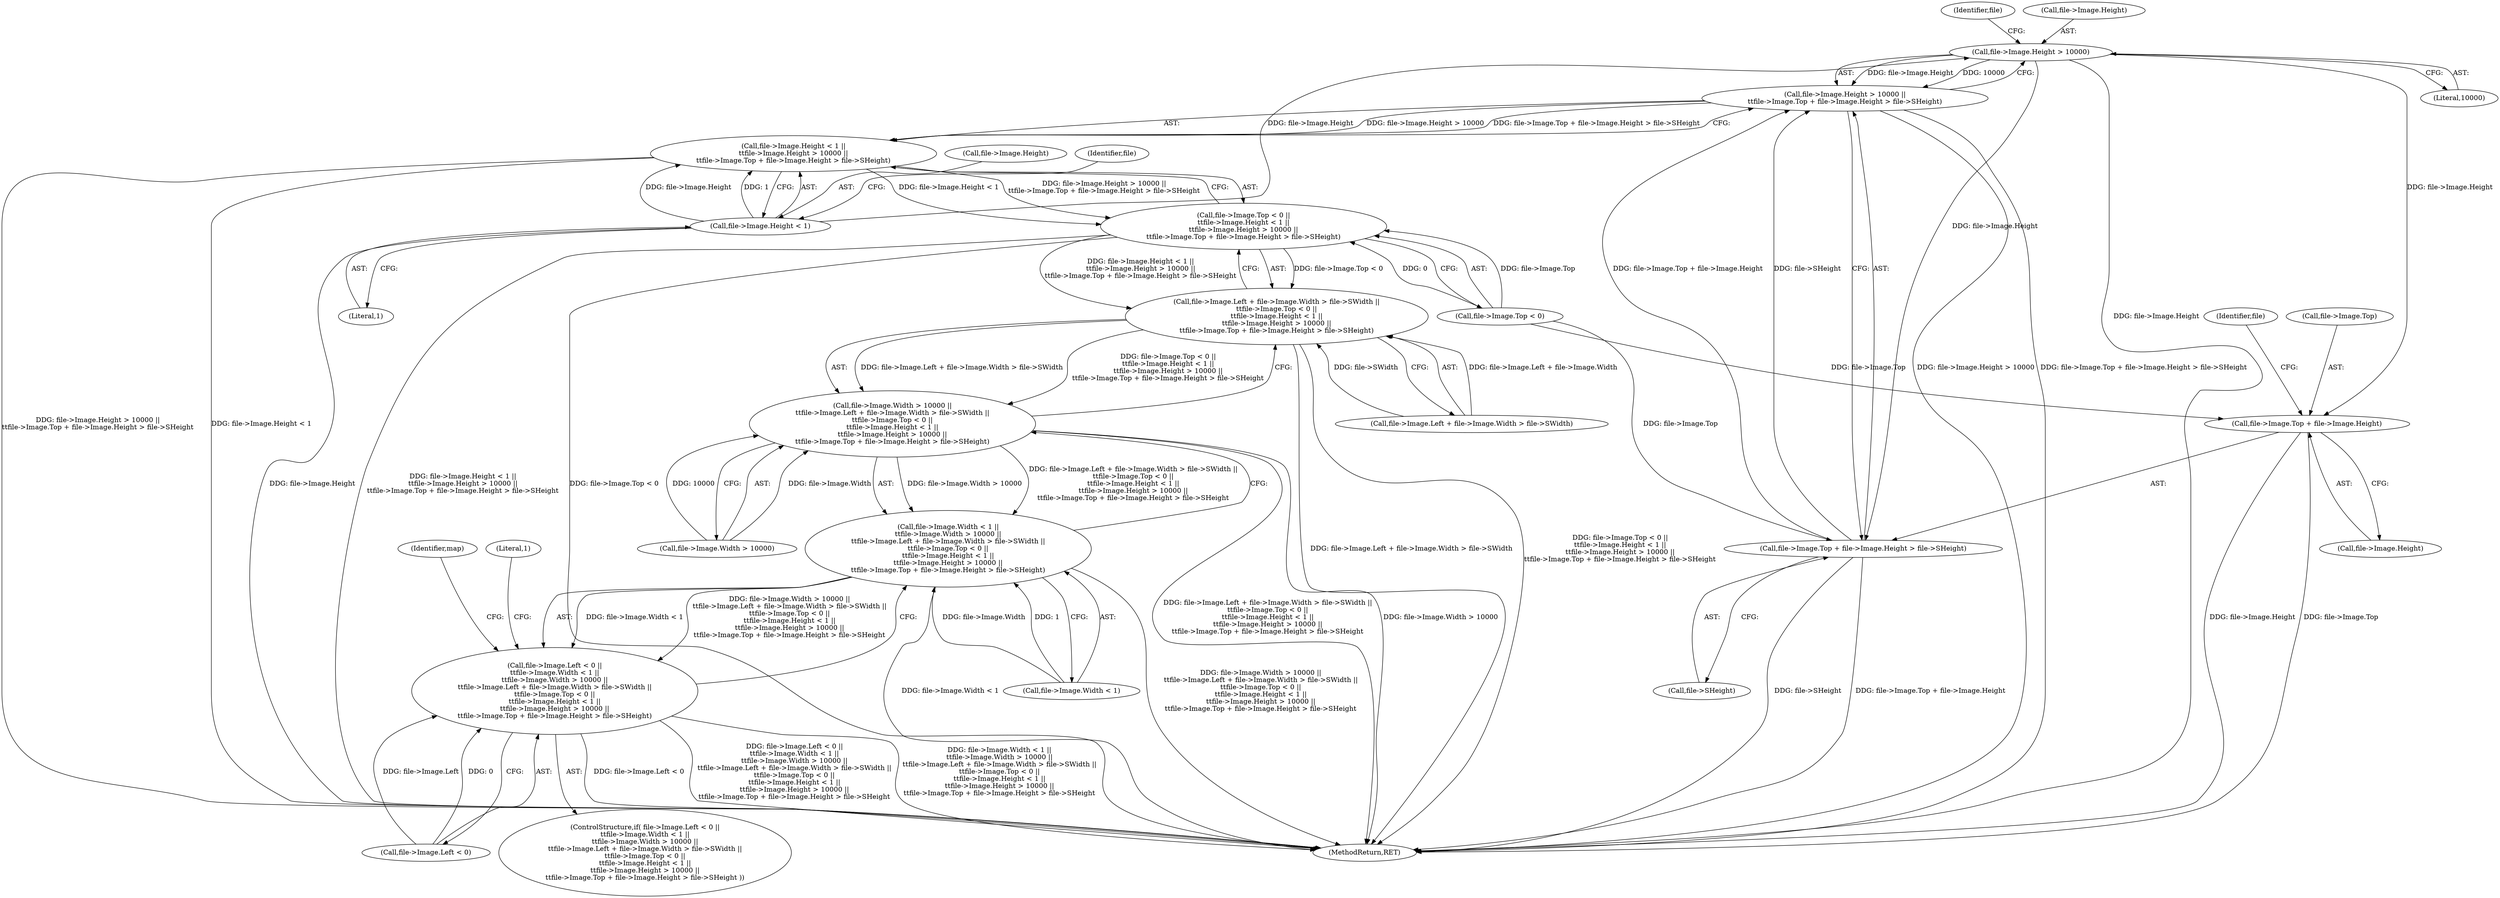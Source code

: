 digraph "0_libvips_ce684dd008532ea0bf9d4a1d89bacb35f4a83f4d@pointer" {
"1000187" [label="(Call,file->Image.Height > 10000)"];
"1000179" [label="(Call,file->Image.Height < 1)"];
"1000186" [label="(Call,file->Image.Height > 10000 ||\n\t\tfile->Image.Top + file->Image.Height > file->SHeight)"];
"1000178" [label="(Call,file->Image.Height < 1 ||\n\t\tfile->Image.Height > 10000 ||\n\t\tfile->Image.Top + file->Image.Height > file->SHeight)"];
"1000170" [label="(Call,file->Image.Top < 0 ||\n\t\tfile->Image.Height < 1 ||\n\t\tfile->Image.Height > 10000 ||\n\t\tfile->Image.Top + file->Image.Height > file->SHeight)"];
"1000154" [label="(Call,file->Image.Left + file->Image.Width > file->SWidth ||\n\t\tfile->Image.Top < 0 ||\n\t\tfile->Image.Height < 1 ||\n\t\tfile->Image.Height > 10000 ||\n\t\tfile->Image.Top + file->Image.Height > file->SHeight)"];
"1000146" [label="(Call,file->Image.Width > 10000 ||\n\t\tfile->Image.Left + file->Image.Width > file->SWidth ||\n\t\tfile->Image.Top < 0 ||\n\t\tfile->Image.Height < 1 ||\n\t\tfile->Image.Height > 10000 ||\n\t\tfile->Image.Top + file->Image.Height > file->SHeight)"];
"1000138" [label="(Call,file->Image.Width < 1 ||\n\t\tfile->Image.Width > 10000 ||\n\t\tfile->Image.Left + file->Image.Width > file->SWidth ||\n\t\tfile->Image.Top < 0 ||\n\t\tfile->Image.Height < 1 ||\n\t\tfile->Image.Height > 10000 ||\n\t\tfile->Image.Top + file->Image.Height > file->SHeight)"];
"1000130" [label="(Call,file->Image.Left < 0 ||\n\t\tfile->Image.Width < 1 ||\n\t\tfile->Image.Width > 10000 ||\n\t\tfile->Image.Left + file->Image.Width > file->SWidth ||\n\t\tfile->Image.Top < 0 ||\n\t\tfile->Image.Height < 1 ||\n\t\tfile->Image.Height > 10000 ||\n\t\tfile->Image.Top + file->Image.Height > file->SHeight)"];
"1000194" [label="(Call,file->Image.Top + file->Image.Height > file->SHeight)"];
"1000195" [label="(Call,file->Image.Top + file->Image.Height)"];
"1000214" [label="(Identifier,map)"];
"1000193" [label="(Literal,10000)"];
"1000170" [label="(Call,file->Image.Top < 0 ||\n\t\tfile->Image.Height < 1 ||\n\t\tfile->Image.Height > 10000 ||\n\t\tfile->Image.Top + file->Image.Height > file->SHeight)"];
"1000130" [label="(Call,file->Image.Left < 0 ||\n\t\tfile->Image.Width < 1 ||\n\t\tfile->Image.Width > 10000 ||\n\t\tfile->Image.Left + file->Image.Width > file->SWidth ||\n\t\tfile->Image.Top < 0 ||\n\t\tfile->Image.Height < 1 ||\n\t\tfile->Image.Height > 10000 ||\n\t\tfile->Image.Top + file->Image.Height > file->SHeight)"];
"1000139" [label="(Call,file->Image.Width < 1)"];
"1000129" [label="(ControlStructure,if( file->Image.Left < 0 ||\n\t\tfile->Image.Width < 1 ||\n\t\tfile->Image.Width > 10000 ||\n\t\tfile->Image.Left + file->Image.Width > file->SWidth ||\n\t\tfile->Image.Top < 0 ||\n\t\tfile->Image.Height < 1 ||\n\t\tfile->Image.Height > 10000 ||\n\t\tfile->Image.Top + file->Image.Height > file->SHeight ))"];
"1000207" [label="(Identifier,file)"];
"1000212" [label="(Literal,1)"];
"1000201" [label="(Call,file->Image.Height)"];
"1000180" [label="(Call,file->Image.Height)"];
"1000171" [label="(Call,file->Image.Top < 0)"];
"1000155" [label="(Call,file->Image.Left + file->Image.Width > file->SWidth)"];
"1000206" [label="(Call,file->SHeight)"];
"1000303" [label="(MethodReturn,RET)"];
"1000186" [label="(Call,file->Image.Height > 10000 ||\n\t\tfile->Image.Top + file->Image.Height > file->SHeight)"];
"1000185" [label="(Literal,1)"];
"1000147" [label="(Call,file->Image.Width > 10000)"];
"1000198" [label="(Identifier,file)"];
"1000187" [label="(Call,file->Image.Height > 10000)"];
"1000188" [label="(Call,file->Image.Height)"];
"1000196" [label="(Call,file->Image.Top)"];
"1000190" [label="(Identifier,file)"];
"1000178" [label="(Call,file->Image.Height < 1 ||\n\t\tfile->Image.Height > 10000 ||\n\t\tfile->Image.Top + file->Image.Height > file->SHeight)"];
"1000138" [label="(Call,file->Image.Width < 1 ||\n\t\tfile->Image.Width > 10000 ||\n\t\tfile->Image.Left + file->Image.Width > file->SWidth ||\n\t\tfile->Image.Top < 0 ||\n\t\tfile->Image.Height < 1 ||\n\t\tfile->Image.Height > 10000 ||\n\t\tfile->Image.Top + file->Image.Height > file->SHeight)"];
"1000131" [label="(Call,file->Image.Left < 0)"];
"1000179" [label="(Call,file->Image.Height < 1)"];
"1000195" [label="(Call,file->Image.Top + file->Image.Height)"];
"1000146" [label="(Call,file->Image.Width > 10000 ||\n\t\tfile->Image.Left + file->Image.Width > file->SWidth ||\n\t\tfile->Image.Top < 0 ||\n\t\tfile->Image.Height < 1 ||\n\t\tfile->Image.Height > 10000 ||\n\t\tfile->Image.Top + file->Image.Height > file->SHeight)"];
"1000154" [label="(Call,file->Image.Left + file->Image.Width > file->SWidth ||\n\t\tfile->Image.Top < 0 ||\n\t\tfile->Image.Height < 1 ||\n\t\tfile->Image.Height > 10000 ||\n\t\tfile->Image.Top + file->Image.Height > file->SHeight)"];
"1000194" [label="(Call,file->Image.Top + file->Image.Height > file->SHeight)"];
"1000187" -> "1000186"  [label="AST: "];
"1000187" -> "1000193"  [label="CFG: "];
"1000188" -> "1000187"  [label="AST: "];
"1000193" -> "1000187"  [label="AST: "];
"1000198" -> "1000187"  [label="CFG: "];
"1000186" -> "1000187"  [label="CFG: "];
"1000187" -> "1000303"  [label="DDG: file->Image.Height"];
"1000187" -> "1000186"  [label="DDG: file->Image.Height"];
"1000187" -> "1000186"  [label="DDG: 10000"];
"1000179" -> "1000187"  [label="DDG: file->Image.Height"];
"1000187" -> "1000194"  [label="DDG: file->Image.Height"];
"1000187" -> "1000195"  [label="DDG: file->Image.Height"];
"1000179" -> "1000178"  [label="AST: "];
"1000179" -> "1000185"  [label="CFG: "];
"1000180" -> "1000179"  [label="AST: "];
"1000185" -> "1000179"  [label="AST: "];
"1000190" -> "1000179"  [label="CFG: "];
"1000178" -> "1000179"  [label="CFG: "];
"1000179" -> "1000303"  [label="DDG: file->Image.Height"];
"1000179" -> "1000178"  [label="DDG: file->Image.Height"];
"1000179" -> "1000178"  [label="DDG: 1"];
"1000186" -> "1000178"  [label="AST: "];
"1000186" -> "1000194"  [label="CFG: "];
"1000194" -> "1000186"  [label="AST: "];
"1000178" -> "1000186"  [label="CFG: "];
"1000186" -> "1000303"  [label="DDG: file->Image.Height > 10000"];
"1000186" -> "1000303"  [label="DDG: file->Image.Top + file->Image.Height > file->SHeight"];
"1000186" -> "1000178"  [label="DDG: file->Image.Height > 10000"];
"1000186" -> "1000178"  [label="DDG: file->Image.Top + file->Image.Height > file->SHeight"];
"1000194" -> "1000186"  [label="DDG: file->Image.Top + file->Image.Height"];
"1000194" -> "1000186"  [label="DDG: file->SHeight"];
"1000178" -> "1000170"  [label="AST: "];
"1000170" -> "1000178"  [label="CFG: "];
"1000178" -> "1000303"  [label="DDG: file->Image.Height > 10000 ||\n\t\tfile->Image.Top + file->Image.Height > file->SHeight"];
"1000178" -> "1000303"  [label="DDG: file->Image.Height < 1"];
"1000178" -> "1000170"  [label="DDG: file->Image.Height < 1"];
"1000178" -> "1000170"  [label="DDG: file->Image.Height > 10000 ||\n\t\tfile->Image.Top + file->Image.Height > file->SHeight"];
"1000170" -> "1000154"  [label="AST: "];
"1000170" -> "1000171"  [label="CFG: "];
"1000171" -> "1000170"  [label="AST: "];
"1000154" -> "1000170"  [label="CFG: "];
"1000170" -> "1000303"  [label="DDG: file->Image.Height < 1 ||\n\t\tfile->Image.Height > 10000 ||\n\t\tfile->Image.Top + file->Image.Height > file->SHeight"];
"1000170" -> "1000303"  [label="DDG: file->Image.Top < 0"];
"1000170" -> "1000154"  [label="DDG: file->Image.Top < 0"];
"1000170" -> "1000154"  [label="DDG: file->Image.Height < 1 ||\n\t\tfile->Image.Height > 10000 ||\n\t\tfile->Image.Top + file->Image.Height > file->SHeight"];
"1000171" -> "1000170"  [label="DDG: file->Image.Top"];
"1000171" -> "1000170"  [label="DDG: 0"];
"1000154" -> "1000146"  [label="AST: "];
"1000154" -> "1000155"  [label="CFG: "];
"1000155" -> "1000154"  [label="AST: "];
"1000146" -> "1000154"  [label="CFG: "];
"1000154" -> "1000303"  [label="DDG: file->Image.Left + file->Image.Width > file->SWidth"];
"1000154" -> "1000303"  [label="DDG: file->Image.Top < 0 ||\n\t\tfile->Image.Height < 1 ||\n\t\tfile->Image.Height > 10000 ||\n\t\tfile->Image.Top + file->Image.Height > file->SHeight"];
"1000154" -> "1000146"  [label="DDG: file->Image.Left + file->Image.Width > file->SWidth"];
"1000154" -> "1000146"  [label="DDG: file->Image.Top < 0 ||\n\t\tfile->Image.Height < 1 ||\n\t\tfile->Image.Height > 10000 ||\n\t\tfile->Image.Top + file->Image.Height > file->SHeight"];
"1000155" -> "1000154"  [label="DDG: file->Image.Left + file->Image.Width"];
"1000155" -> "1000154"  [label="DDG: file->SWidth"];
"1000146" -> "1000138"  [label="AST: "];
"1000146" -> "1000147"  [label="CFG: "];
"1000147" -> "1000146"  [label="AST: "];
"1000138" -> "1000146"  [label="CFG: "];
"1000146" -> "1000303"  [label="DDG: file->Image.Left + file->Image.Width > file->SWidth ||\n\t\tfile->Image.Top < 0 ||\n\t\tfile->Image.Height < 1 ||\n\t\tfile->Image.Height > 10000 ||\n\t\tfile->Image.Top + file->Image.Height > file->SHeight"];
"1000146" -> "1000303"  [label="DDG: file->Image.Width > 10000"];
"1000146" -> "1000138"  [label="DDG: file->Image.Width > 10000"];
"1000146" -> "1000138"  [label="DDG: file->Image.Left + file->Image.Width > file->SWidth ||\n\t\tfile->Image.Top < 0 ||\n\t\tfile->Image.Height < 1 ||\n\t\tfile->Image.Height > 10000 ||\n\t\tfile->Image.Top + file->Image.Height > file->SHeight"];
"1000147" -> "1000146"  [label="DDG: file->Image.Width"];
"1000147" -> "1000146"  [label="DDG: 10000"];
"1000138" -> "1000130"  [label="AST: "];
"1000138" -> "1000139"  [label="CFG: "];
"1000139" -> "1000138"  [label="AST: "];
"1000130" -> "1000138"  [label="CFG: "];
"1000138" -> "1000303"  [label="DDG: file->Image.Width < 1"];
"1000138" -> "1000303"  [label="DDG: file->Image.Width > 10000 ||\n\t\tfile->Image.Left + file->Image.Width > file->SWidth ||\n\t\tfile->Image.Top < 0 ||\n\t\tfile->Image.Height < 1 ||\n\t\tfile->Image.Height > 10000 ||\n\t\tfile->Image.Top + file->Image.Height > file->SHeight"];
"1000138" -> "1000130"  [label="DDG: file->Image.Width < 1"];
"1000138" -> "1000130"  [label="DDG: file->Image.Width > 10000 ||\n\t\tfile->Image.Left + file->Image.Width > file->SWidth ||\n\t\tfile->Image.Top < 0 ||\n\t\tfile->Image.Height < 1 ||\n\t\tfile->Image.Height > 10000 ||\n\t\tfile->Image.Top + file->Image.Height > file->SHeight"];
"1000139" -> "1000138"  [label="DDG: file->Image.Width"];
"1000139" -> "1000138"  [label="DDG: 1"];
"1000130" -> "1000129"  [label="AST: "];
"1000130" -> "1000131"  [label="CFG: "];
"1000131" -> "1000130"  [label="AST: "];
"1000212" -> "1000130"  [label="CFG: "];
"1000214" -> "1000130"  [label="CFG: "];
"1000130" -> "1000303"  [label="DDG: file->Image.Left < 0 ||\n\t\tfile->Image.Width < 1 ||\n\t\tfile->Image.Width > 10000 ||\n\t\tfile->Image.Left + file->Image.Width > file->SWidth ||\n\t\tfile->Image.Top < 0 ||\n\t\tfile->Image.Height < 1 ||\n\t\tfile->Image.Height > 10000 ||\n\t\tfile->Image.Top + file->Image.Height > file->SHeight"];
"1000130" -> "1000303"  [label="DDG: file->Image.Width < 1 ||\n\t\tfile->Image.Width > 10000 ||\n\t\tfile->Image.Left + file->Image.Width > file->SWidth ||\n\t\tfile->Image.Top < 0 ||\n\t\tfile->Image.Height < 1 ||\n\t\tfile->Image.Height > 10000 ||\n\t\tfile->Image.Top + file->Image.Height > file->SHeight"];
"1000130" -> "1000303"  [label="DDG: file->Image.Left < 0"];
"1000131" -> "1000130"  [label="DDG: file->Image.Left"];
"1000131" -> "1000130"  [label="DDG: 0"];
"1000194" -> "1000206"  [label="CFG: "];
"1000195" -> "1000194"  [label="AST: "];
"1000206" -> "1000194"  [label="AST: "];
"1000194" -> "1000303"  [label="DDG: file->SHeight"];
"1000194" -> "1000303"  [label="DDG: file->Image.Top + file->Image.Height"];
"1000171" -> "1000194"  [label="DDG: file->Image.Top"];
"1000195" -> "1000201"  [label="CFG: "];
"1000196" -> "1000195"  [label="AST: "];
"1000201" -> "1000195"  [label="AST: "];
"1000207" -> "1000195"  [label="CFG: "];
"1000195" -> "1000303"  [label="DDG: file->Image.Height"];
"1000195" -> "1000303"  [label="DDG: file->Image.Top"];
"1000171" -> "1000195"  [label="DDG: file->Image.Top"];
}
